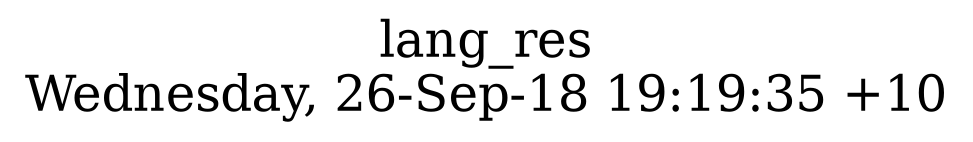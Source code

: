 digraph G {
fontsize="24";
label="lang_res\nWednesday, 26-Sep-18 19:19:35 +10";
nojustify=true;
ordering=out;
rankdir=LR;
size="30";
}
